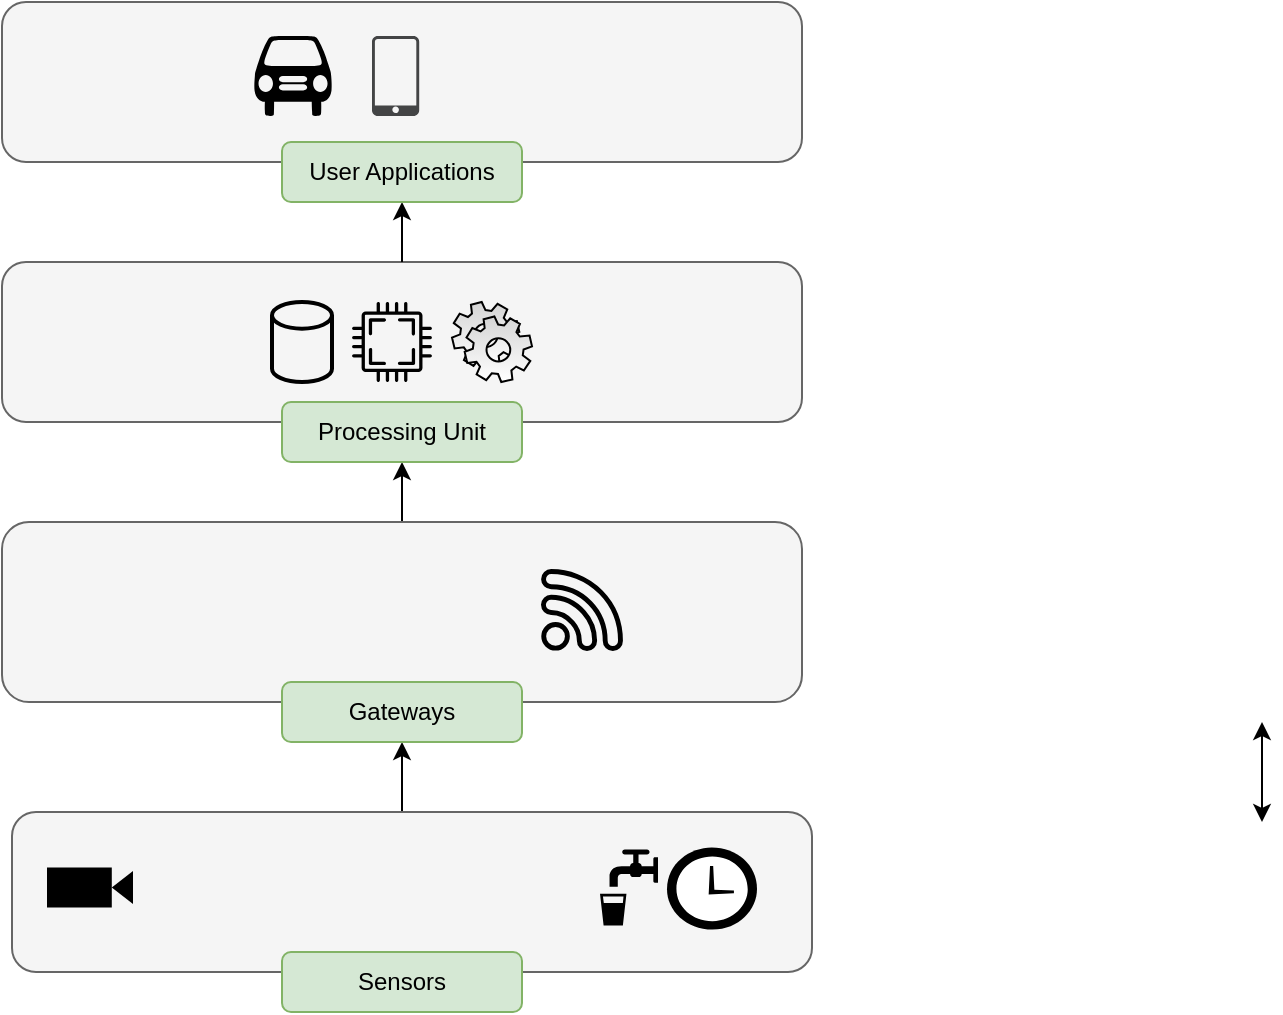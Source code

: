 <mxfile version="14.4.2" type="github">
  <diagram name="Page-1" id="4fc8d65c-f3f6-feb3-4d1c-02f59d9f9886">
    <mxGraphModel dx="1718" dy="888" grid="1" gridSize="10" guides="1" tooltips="1" connect="1" arrows="1" fold="1" page="1" pageScale="1" pageWidth="826" pageHeight="1169" background="#ffffff" math="0" shadow="0">
      <root>
        <mxCell id="0" />
        <mxCell id="1" parent="0" />
        <mxCell id="fDX6BxyX9Kbmln29vvni-277" value="" style="rounded=1;whiteSpace=wrap;html=1;fillColor=#f5f5f5;strokeColor=#666666;fontColor=#333333;" parent="1" vertex="1">
          <mxGeometry x="200" y="210" width="400" height="80" as="geometry" />
        </mxCell>
        <mxCell id="gGTz0LXvLgwchQPlnERu-32" style="edgeStyle=orthogonalEdgeStyle;rounded=0;orthogonalLoop=1;jettySize=auto;html=1;exitX=0.5;exitY=0;exitDx=0;exitDy=0;entryX=0.5;entryY=1;entryDx=0;entryDy=0;startArrow=none;startFill=0;" edge="1" parent="1" source="fDX6BxyX9Kbmln29vvni-283" target="gGTz0LXvLgwchQPlnERu-13">
          <mxGeometry relative="1" as="geometry" />
        </mxCell>
        <mxCell id="fDX6BxyX9Kbmln29vvni-283" value="" style="rounded=1;whiteSpace=wrap;html=1;fillColor=#f5f5f5;strokeColor=#666666;fontColor=#333333;" parent="1" vertex="1">
          <mxGeometry x="200" y="340" width="400" height="90" as="geometry" />
        </mxCell>
        <mxCell id="gGTz0LXvLgwchQPlnERu-26" style="edgeStyle=orthogonalEdgeStyle;rounded=0;orthogonalLoop=1;jettySize=auto;html=1;exitX=0.5;exitY=0;exitDx=0;exitDy=0;entryX=0.5;entryY=1;entryDx=0;entryDy=0;" edge="1" parent="1" source="gGTz0LXvLgwchQPlnERu-2" target="gGTz0LXvLgwchQPlnERu-12">
          <mxGeometry relative="1" as="geometry" />
        </mxCell>
        <mxCell id="gGTz0LXvLgwchQPlnERu-2" value="" style="rounded=1;whiteSpace=wrap;html=1;fillColor=#f5f5f5;strokeColor=#666666;fontColor=#333333;" vertex="1" parent="1">
          <mxGeometry x="205" y="485" width="400" height="80" as="geometry" />
        </mxCell>
        <mxCell id="gGTz0LXvLgwchQPlnERu-7" style="edgeStyle=orthogonalEdgeStyle;rounded=0;orthogonalLoop=1;jettySize=auto;html=1;entryX=0.5;entryY=1;entryDx=0;entryDy=0;startArrow=classic;startFill=1;" edge="1" parent="1">
          <mxGeometry relative="1" as="geometry">
            <mxPoint x="830" y="490" as="sourcePoint" />
            <mxPoint x="830" y="440" as="targetPoint" />
            <Array as="points">
              <mxPoint x="830" y="478" />
              <mxPoint x="830" y="478" />
            </Array>
          </mxGeometry>
        </mxCell>
        <mxCell id="gGTz0LXvLgwchQPlnERu-10" value="Sensors" style="rounded=1;whiteSpace=wrap;html=1;fillColor=#d5e8d4;strokeColor=#82b366;" vertex="1" parent="1">
          <mxGeometry x="340" y="555" width="120" height="30" as="geometry" />
        </mxCell>
        <mxCell id="gGTz0LXvLgwchQPlnERu-12" value="Gateways" style="rounded=1;whiteSpace=wrap;html=1;fillColor=#d5e8d4;strokeColor=#82b366;" vertex="1" parent="1">
          <mxGeometry x="340" y="420" width="120" height="30" as="geometry" />
        </mxCell>
        <mxCell id="gGTz0LXvLgwchQPlnERu-13" value="Processing Unit" style="rounded=1;whiteSpace=wrap;html=1;fillColor=#d5e8d4;strokeColor=#82b366;" vertex="1" parent="1">
          <mxGeometry x="340" y="280" width="120" height="30" as="geometry" />
        </mxCell>
        <mxCell id="gGTz0LXvLgwchQPlnERu-14" value="" style="shape=mxgraph.signs.tech.video_camera;html=1;pointerEvents=1;fillColor=#000000;strokeColor=none;verticalLabelPosition=bottom;verticalAlign=top;align=center;" vertex="1" parent="1">
          <mxGeometry x="222.5" y="512.75" width="43" height="20" as="geometry" />
        </mxCell>
        <mxCell id="gGTz0LXvLgwchQPlnERu-16" value="" style="shape=image;html=1;verticalAlign=top;verticalLabelPosition=bottom;labelBackgroundColor=#ffffff;imageAspect=0;aspect=fixed;image=https://cdn1.iconfinder.com/data/icons/essentials-pack/96/gps_position_tracking_positioning_navigation-128.png" vertex="1" parent="1">
          <mxGeometry x="272.5" y="502.75" width="40" height="40" as="geometry" />
        </mxCell>
        <mxCell id="gGTz0LXvLgwchQPlnERu-17" value="" style="shape=image;html=1;verticalAlign=top;verticalLabelPosition=bottom;labelBackgroundColor=#ffffff;imageAspect=0;aspect=fixed;image=https://cdn4.iconfinder.com/data/icons/essential-app-1/16/mic-microphone-record-speak-128.png" vertex="1" parent="1">
          <mxGeometry x="312.5" y="505.5" width="34.5" height="34.5" as="geometry" />
        </mxCell>
        <mxCell id="gGTz0LXvLgwchQPlnERu-19" value="" style="shape=image;html=1;verticalAlign=top;verticalLabelPosition=bottom;labelBackgroundColor=#ffffff;imageAspect=0;aspect=fixed;image=https://cdn3.iconfinder.com/data/icons/wpzoom-developer-icon-set/500/97-128.png" vertex="1" parent="1">
          <mxGeometry x="347" y="503.75" width="40" height="40" as="geometry" />
        </mxCell>
        <mxCell id="gGTz0LXvLgwchQPlnERu-20" value="" style="shape=image;html=1;verticalAlign=top;verticalLabelPosition=bottom;labelBackgroundColor=#ffffff;imageAspect=0;aspect=fixed;image=https://cdn2.iconfinder.com/data/icons/exercise-and-gym-solid-the-body-building/512/Heart_rate-128.png" vertex="1" parent="1">
          <mxGeometry x="382.25" y="501.5" width="45.5" height="45.5" as="geometry" />
        </mxCell>
        <mxCell id="gGTz0LXvLgwchQPlnERu-21" value="" style="shape=image;html=1;verticalAlign=top;verticalLabelPosition=bottom;labelBackgroundColor=#ffffff;imageAspect=0;aspect=fixed;image=https://cdn1.iconfinder.com/data/icons/science-technology-outline-24-px/24/Digital_thermometer_medical_accessories_mercury_thermometer_temperature_thermometer-128.png" vertex="1" parent="1">
          <mxGeometry x="416.25" y="503" width="42.5" height="42.5" as="geometry" />
        </mxCell>
        <mxCell id="gGTz0LXvLgwchQPlnERu-22" value="" style="shape=image;html=1;verticalAlign=top;verticalLabelPosition=bottom;labelBackgroundColor=#ffffff;imageAspect=0;aspect=fixed;image=https://cdn3.iconfinder.com/data/icons/weather-solid-daily-forecast/512/Sunny_Day-128.png" vertex="1" parent="1">
          <mxGeometry x="446" y="498.5" width="53" height="53" as="geometry" />
        </mxCell>
        <mxCell id="gGTz0LXvLgwchQPlnERu-23" value="" style="shape=mxgraph.signs.food.drinking_water_2;html=1;pointerEvents=1;fillColor=#000000;strokeColor=none;verticalLabelPosition=bottom;verticalAlign=top;align=center;" vertex="1" parent="1">
          <mxGeometry x="499" y="503.75" width="29" height="38" as="geometry" />
        </mxCell>
        <mxCell id="gGTz0LXvLgwchQPlnERu-24" value="" style="shadow=0;dashed=0;html=1;strokeColor=none;labelPosition=center;verticalLabelPosition=bottom;verticalAlign=top;align=center;outlineConnect=0;shape=mxgraph.veeam.time;fillColor=#000000;" vertex="1" parent="1">
          <mxGeometry x="532.5" y="502.75" width="45" height="41" as="geometry" />
        </mxCell>
        <mxCell id="gGTz0LXvLgwchQPlnERu-28" value="" style="pointerEvents=1;shadow=0;dashed=0;html=1;aspect=fixed;labelPosition=center;verticalLabelPosition=bottom;verticalAlign=top;align=center;outlineConnect=0;shape=mxgraph.vvd.wi_fi;fillColor=#000000;" vertex="1" parent="1">
          <mxGeometry x="470" y="364" width="40" height="40" as="geometry" />
        </mxCell>
        <mxCell id="gGTz0LXvLgwchQPlnERu-29" value="" style="shape=image;html=1;verticalAlign=top;verticalLabelPosition=bottom;labelBackgroundColor=#ffffff;imageAspect=0;aspect=fixed;image=https://cdn0.iconfinder.com/data/icons/google-material-design-3-0/48/ic_settings_bluetooth_48px-128.png;shadow=0;strokeColor=#000000;fillColor=#000000;gradientColor=#000000;" vertex="1" parent="1">
          <mxGeometry x="420" y="366" width="38" height="38" as="geometry" />
        </mxCell>
        <mxCell id="gGTz0LXvLgwchQPlnERu-30" value="" style="shape=image;html=1;verticalAlign=top;verticalLabelPosition=bottom;labelBackgroundColor=#ffffff;imageAspect=0;aspect=fixed;image=https://cdn1.iconfinder.com/data/icons/windows8_icons/26/wired_network.png;shadow=0;strokeColor=#000000;fillColor=#000000;gradientColor=#000000;" vertex="1" parent="1">
          <mxGeometry x="370" y="366" width="36" height="36" as="geometry" />
        </mxCell>
        <mxCell id="gGTz0LXvLgwchQPlnERu-31" value="" style="shape=image;html=1;verticalAlign=top;verticalLabelPosition=bottom;labelBackgroundColor=#ffffff;imageAspect=0;aspect=fixed;image=https://cdn1.iconfinder.com/data/icons/ios-11-glyphs/30/cellular_network-128.png;shadow=0;strokeColor=#000000;fillColor=#000000;gradientColor=#000000;" vertex="1" parent="1">
          <mxGeometry x="300" y="360" width="50" height="50" as="geometry" />
        </mxCell>
        <mxCell id="gGTz0LXvLgwchQPlnERu-35" value="" style="strokeWidth=2;html=1;shape=mxgraph.flowchart.database;whiteSpace=wrap;shadow=0;gradientColor=#ffffff;fillColor=none;" vertex="1" parent="1">
          <mxGeometry x="335" y="230" width="30" height="40" as="geometry" />
        </mxCell>
        <mxCell id="gGTz0LXvLgwchQPlnERu-36" value="" style="pointerEvents=1;shadow=0;dashed=0;html=1;strokeColor=none;aspect=fixed;labelPosition=center;verticalLabelPosition=bottom;verticalAlign=top;align=center;outlineConnect=0;shape=mxgraph.vvd.cpu;fillColor=#000000;" vertex="1" parent="1">
          <mxGeometry x="375" y="230" width="40" height="40" as="geometry" />
        </mxCell>
        <mxCell id="gGTz0LXvLgwchQPlnERu-39" value="" style="shape=mxgraph.bpmn.service_task;html=1;outlineConnect=0;shadow=0;strokeColor=#000000;gradientColor=#ffffff;strokeWidth=1;fillColor=#D4D4D4;" vertex="1" parent="1">
          <mxGeometry x="425" y="230" width="40" height="40" as="geometry" />
        </mxCell>
        <mxCell id="gGTz0LXvLgwchQPlnERu-40" value="" style="rounded=1;whiteSpace=wrap;html=1;fillColor=#f5f5f5;strokeColor=#666666;fontColor=#333333;" vertex="1" parent="1">
          <mxGeometry x="200" y="80" width="400" height="80" as="geometry" />
        </mxCell>
        <mxCell id="gGTz0LXvLgwchQPlnERu-41" style="edgeStyle=orthogonalEdgeStyle;rounded=0;orthogonalLoop=1;jettySize=auto;html=1;exitX=0.5;exitY=0;exitDx=0;exitDy=0;entryX=0.5;entryY=1;entryDx=0;entryDy=0;startArrow=none;startFill=0;" edge="1" parent="1" target="gGTz0LXvLgwchQPlnERu-42" source="fDX6BxyX9Kbmln29vvni-277">
          <mxGeometry relative="1" as="geometry">
            <mxPoint x="395" y="200" as="sourcePoint" />
          </mxGeometry>
        </mxCell>
        <mxCell id="gGTz0LXvLgwchQPlnERu-42" value="User Applications" style="rounded=1;whiteSpace=wrap;html=1;fillColor=#d5e8d4;strokeColor=#82b366;" vertex="1" parent="1">
          <mxGeometry x="340" y="150" width="120" height="30" as="geometry" />
        </mxCell>
        <mxCell id="gGTz0LXvLgwchQPlnERu-44" value="" style="shape=image;html=1;verticalAlign=top;verticalLabelPosition=bottom;labelBackgroundColor=#ffffff;imageAspect=0;aspect=fixed;image=https://cdn1.iconfinder.com/data/icons/line-free/24/Smart_watch-128.png;shadow=0;strokeColor=#000000;strokeWidth=1;fillColor=#D4D4D4;gradientColor=#ffffff;" vertex="1" parent="1">
          <mxGeometry x="425" y="97" width="40" height="40" as="geometry" />
        </mxCell>
        <mxCell id="gGTz0LXvLgwchQPlnERu-45" value="" style="pointerEvents=1;shadow=0;dashed=0;html=1;strokeColor=none;fillColor=#434445;aspect=fixed;labelPosition=center;verticalLabelPosition=bottom;verticalAlign=top;align=center;outlineConnect=0;shape=mxgraph.vvd.phone;" vertex="1" parent="1">
          <mxGeometry x="385" y="97" width="23.6" height="40" as="geometry" />
        </mxCell>
        <mxCell id="gGTz0LXvLgwchQPlnERu-46" value="" style="shape=mxgraph.signs.transportation.car_1;html=1;pointerEvents=1;fillColor=#000000;strokeColor=none;verticalLabelPosition=bottom;verticalAlign=top;align=center;shadow=0;" vertex="1" parent="1">
          <mxGeometry x="326" y="97" width="39" height="40" as="geometry" />
        </mxCell>
        <mxCell id="gGTz0LXvLgwchQPlnERu-47" value="" style="shape=image;html=1;verticalAlign=top;verticalLabelPosition=bottom;labelBackgroundColor=#ffffff;imageAspect=0;aspect=fixed;image=https://cdn2.iconfinder.com/data/icons/innovation-technology-1/512/tech_0011-128.png;shadow=0;strokeColor=#000000;strokeWidth=1;fillColor=#D4D4D4;gradientColor=#ffffff;" vertex="1" parent="1">
          <mxGeometry x="265" y="93" width="54" height="54" as="geometry" />
        </mxCell>
        <mxCell id="gGTz0LXvLgwchQPlnERu-48" value="" style="shape=image;html=1;verticalAlign=top;verticalLabelPosition=bottom;labelBackgroundColor=#ffffff;imageAspect=0;aspect=fixed;image=https://cdn0.iconfinder.com/data/icons/star-wars/512/r2d2-128.png;shadow=0;strokeColor=#000000;strokeWidth=1;fillColor=#D4D4D4;gradientColor=#ffffff;" vertex="1" parent="1">
          <mxGeometry x="215" y="100" width="40" height="40" as="geometry" />
        </mxCell>
        <mxCell id="gGTz0LXvLgwchQPlnERu-49" value="" style="shape=image;html=1;verticalAlign=top;verticalLabelPosition=bottom;labelBackgroundColor=#ffffff;imageAspect=0;aspect=fixed;image=https://cdn3.iconfinder.com/data/icons/wpzoom-developer-icon-set/500/133-128.png;shadow=0;strokeColor=#000000;strokeWidth=1;fillColor=#D4D4D4;gradientColor=#ffffff;" vertex="1" parent="1">
          <mxGeometry x="475" y="93" width="48" height="48" as="geometry" />
        </mxCell>
        <mxCell id="gGTz0LXvLgwchQPlnERu-50" value="" style="shape=image;html=1;verticalAlign=top;verticalLabelPosition=bottom;labelBackgroundColor=#ffffff;imageAspect=0;aspect=fixed;image=https://cdn0.iconfinder.com/data/icons/eon-social-media-contact-info-2/32/world_www_web_website-128.png;shadow=0;strokeColor=#000000;strokeWidth=1;fillColor=#D4D4D4;gradientColor=#ffffff;" vertex="1" parent="1">
          <mxGeometry x="535" y="95" width="50" height="50" as="geometry" />
        </mxCell>
      </root>
    </mxGraphModel>
  </diagram>
</mxfile>
